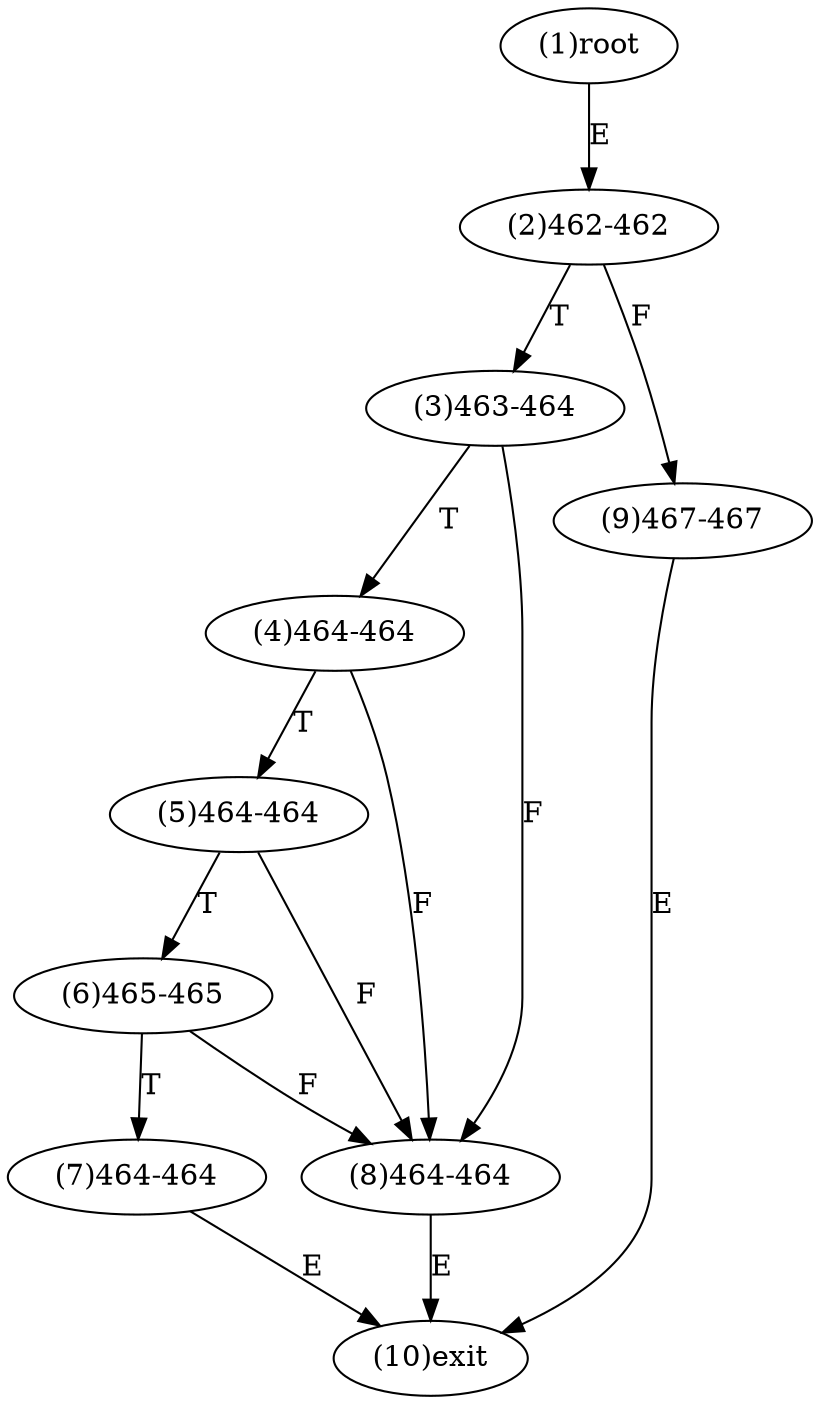 digraph "" { 
1[ label="(1)root"];
2[ label="(2)462-462"];
3[ label="(3)463-464"];
4[ label="(4)464-464"];
5[ label="(5)464-464"];
6[ label="(6)465-465"];
7[ label="(7)464-464"];
8[ label="(8)464-464"];
9[ label="(9)467-467"];
10[ label="(10)exit"];
1->2[ label="E"];
2->9[ label="F"];
2->3[ label="T"];
3->8[ label="F"];
3->4[ label="T"];
4->8[ label="F"];
4->5[ label="T"];
5->8[ label="F"];
5->6[ label="T"];
6->8[ label="F"];
6->7[ label="T"];
7->10[ label="E"];
8->10[ label="E"];
9->10[ label="E"];
}